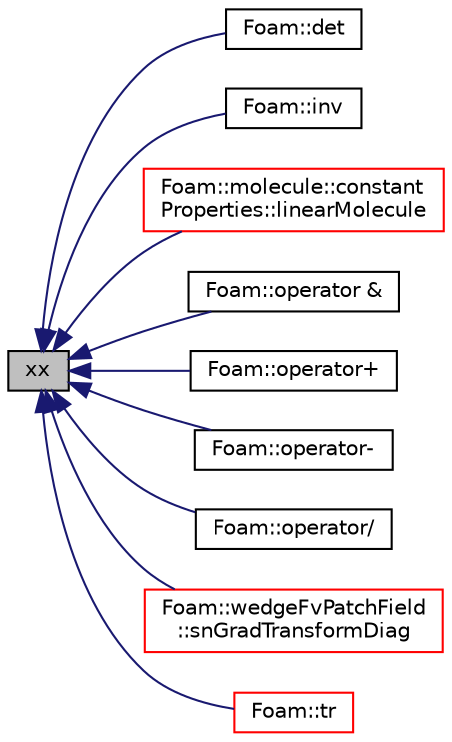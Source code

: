 digraph "xx"
{
  bgcolor="transparent";
  edge [fontname="Helvetica",fontsize="10",labelfontname="Helvetica",labelfontsize="10"];
  node [fontname="Helvetica",fontsize="10",shape=record];
  rankdir="LR";
  Node12 [label="xx",height=0.2,width=0.4,color="black", fillcolor="grey75", style="filled", fontcolor="black"];
  Node12 -> Node13 [dir="back",color="midnightblue",fontsize="10",style="solid",fontname="Helvetica"];
  Node13 [label="Foam::det",height=0.2,width=0.4,color="black",URL="$a21851.html#ac250f908c2eeec7353b359b0cebd1e8f",tooltip="Return the determinant of a diagonal tensor. "];
  Node12 -> Node14 [dir="back",color="midnightblue",fontsize="10",style="solid",fontname="Helvetica"];
  Node14 [label="Foam::inv",height=0.2,width=0.4,color="black",URL="$a21851.html#aaf621d061b5e01a51191e22c1dc57077",tooltip="Return the inverse of a diagonal tensor. "];
  Node12 -> Node15 [dir="back",color="midnightblue",fontsize="10",style="solid",fontname="Helvetica"];
  Node15 [label="Foam::molecule::constant\lProperties::linearMolecule",height=0.2,width=0.4,color="red",URL="$a25525.html#aeb2a2b14062fa73f93abea82566a4856"];
  Node12 -> Node17 [dir="back",color="midnightblue",fontsize="10",style="solid",fontname="Helvetica"];
  Node17 [label="Foam::operator &",height=0.2,width=0.4,color="black",URL="$a21851.html#ae70f6c4e33dd2878ba58dbc0ae2cbea3",tooltip="Inner-product between two diagonal tensors. "];
  Node12 -> Node18 [dir="back",color="midnightblue",fontsize="10",style="solid",fontname="Helvetica"];
  Node18 [label="Foam::operator+",height=0.2,width=0.4,color="black",URL="$a21851.html#afd3ddb9840be2a7ca902615359e3283e"];
  Node12 -> Node19 [dir="back",color="midnightblue",fontsize="10",style="solid",fontname="Helvetica"];
  Node19 [label="Foam::operator-",height=0.2,width=0.4,color="black",URL="$a21851.html#a2c7fb7bc3807efdfd0a5456730bc84fc"];
  Node12 -> Node20 [dir="back",color="midnightblue",fontsize="10",style="solid",fontname="Helvetica"];
  Node20 [label="Foam::operator/",height=0.2,width=0.4,color="black",URL="$a21851.html#aa27e874cfb850f9030a3f109d2437758",tooltip="Division of a scalar by a diagonalTensor. "];
  Node12 -> Node21 [dir="back",color="midnightblue",fontsize="10",style="solid",fontname="Helvetica"];
  Node21 [label="Foam::wedgeFvPatchField\l::snGradTransformDiag",height=0.2,width=0.4,color="red",URL="$a22849.html#ad369a69e9725d4bf2e6f522035c8d53d",tooltip="Return face-gradient transform diagonal. "];
  Node12 -> Node23 [dir="back",color="midnightblue",fontsize="10",style="solid",fontname="Helvetica"];
  Node23 [label="Foam::tr",height=0.2,width=0.4,color="red",URL="$a21851.html#a9354c5cf1c5094875b098457c7502c2f",tooltip="Return the trace of a diagonal tensor. "];
}
